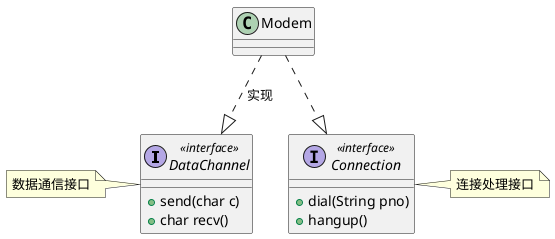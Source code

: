 @startuml

interface DataChannel<<interface>>{
    +send(char c)
    +char recv()
}
note left:数据通信接口

interface Connection<<interface>>{
    +dial(String pno)
    +hangup()
}
note right:连接处理接口
class Modem{

}

Modem ..|> DataChannel:实现
Modem ..|> Connection
@enduml